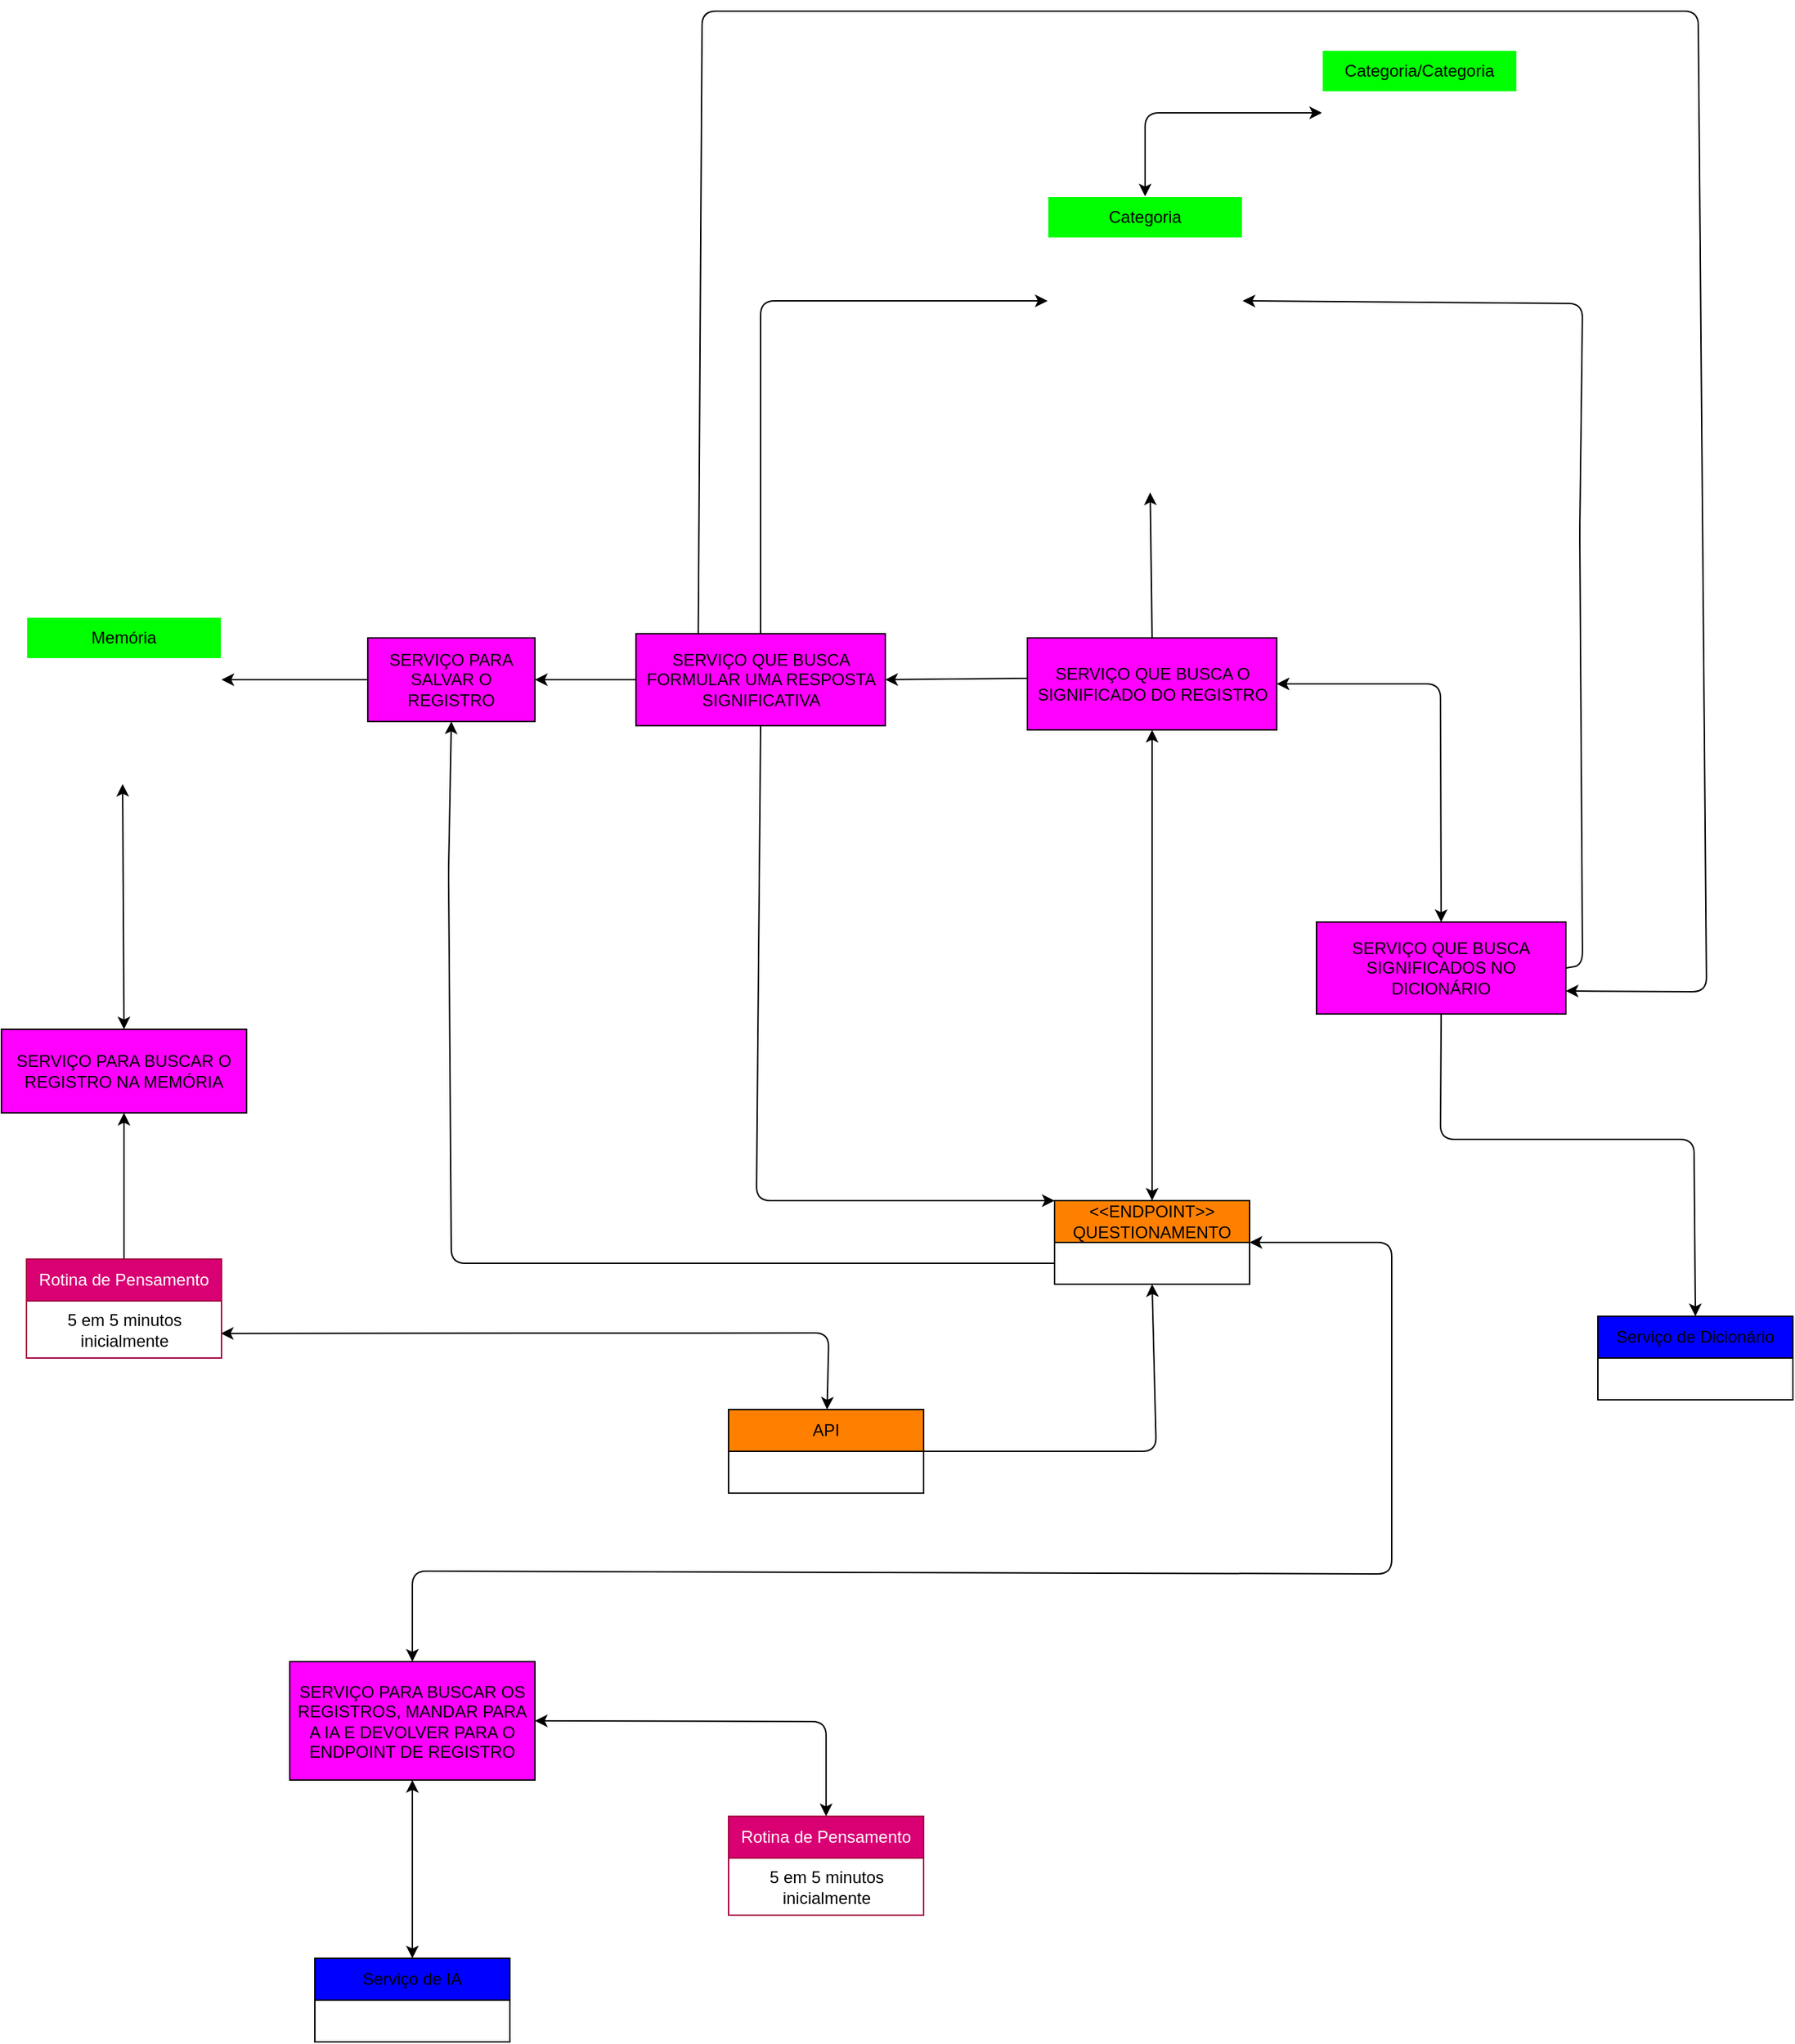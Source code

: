 <mxfile>
    <diagram name="Page-1" id="5f0bae14-7c28-e335-631c-24af17079c00">
        <mxGraphModel dx="863" dy="1443" grid="0" gridSize="10" guides="1" tooltips="1" connect="1" arrows="1" fold="1" page="1" pageScale="1" pageWidth="1100" pageHeight="850" background="none" math="0" shadow="0">
            <root>
                <mxCell id="0"/>
                <mxCell id="1" parent="0"/>
                <mxCell id="202" value="" style="edgeStyle=none;html=1;" parent="1" edge="1">
                    <mxGeometry relative="1" as="geometry">
                        <mxPoint x="447" y="502" as="sourcePoint"/>
                    </mxGeometry>
                </mxCell>
                <mxCell id="216" style="edgeStyle=none;html=1;exitX=0;exitY=0.5;exitDx=0;exitDy=0;entryX=1;entryY=0.5;entryDx=0;entryDy=0;" parent="1" edge="1">
                    <mxGeometry relative="1" as="geometry">
                        <mxPoint x="278" y="254" as="targetPoint"/>
                    </mxGeometry>
                </mxCell>
                <mxCell id="217" style="edgeStyle=none;html=1;entryX=0.5;entryY=0;entryDx=0;entryDy=0;" parent="1" edge="1">
                    <mxGeometry relative="1" as="geometry">
                        <mxPoint x="445.769" y="284" as="sourcePoint"/>
                    </mxGeometry>
                </mxCell>
                <mxCell id="236" value="" style="edgeStyle=none;html=1;" parent="1" edge="1">
                    <mxGeometry relative="1" as="geometry">
                        <mxPoint x="515" y="253.11" as="sourcePoint"/>
                    </mxGeometry>
                </mxCell>
                <mxCell id="212" style="edgeStyle=none;html=1;exitX=0.5;exitY=1;exitDx=0;exitDy=0;entryX=0.5;entryY=0;entryDx=0;entryDy=0;" parent="1" edge="1">
                    <mxGeometry relative="1" as="geometry">
                        <mxPoint x="447" y="392" as="sourcePoint"/>
                    </mxGeometry>
                </mxCell>
                <mxCell id="242" value="" style="edgeStyle=none;html=1;fontColor=#FFFFFF;entryX=0.5;entryY=1;entryDx=0;entryDy=0;exitX=1;exitY=0.5;exitDx=0;exitDy=0;" parent="1" source="239" target="241" edge="1">
                    <mxGeometry relative="1" as="geometry">
                        <Array as="points">
                            <mxPoint x="867" y="745"/>
                        </Array>
                    </mxGeometry>
                </mxCell>
                <mxCell id="315" value="" style="edgeStyle=none;html=1;startArrow=classic;startFill=1;entryX=0.997;entryY=0.569;entryDx=0;entryDy=0;entryPerimeter=0;" parent="1" source="239" target="344" edge="1">
                    <mxGeometry relative="1" as="geometry">
                        <mxPoint x="196" y="745" as="targetPoint"/>
                        <Array as="points">
                            <mxPoint x="632" y="660"/>
                        </Array>
                    </mxGeometry>
                </mxCell>
                <mxCell id="239" value="API" style="swimlane;fontStyle=0;childLayout=stackLayout;horizontal=1;startSize=30;horizontalStack=0;resizeParent=1;resizeParentMax=0;resizeLast=0;collapsible=1;marginBottom=0;whiteSpace=wrap;html=1;fillColor=#FF8000;" parent="1" vertex="1">
                    <mxGeometry x="560" y="715" width="140" height="60" as="geometry"/>
                </mxCell>
                <mxCell id="296" style="edgeStyle=none;html=1;exitX=0;exitY=0.75;exitDx=0;exitDy=0;entryX=0.5;entryY=1;entryDx=0;entryDy=0;startArrow=none;startFill=0;" parent="1" source="241" target="277" edge="1">
                    <mxGeometry relative="1" as="geometry">
                        <Array as="points">
                            <mxPoint x="361" y="610"/>
                            <mxPoint x="359" y="328"/>
                        </Array>
                    </mxGeometry>
                </mxCell>
                <mxCell id="300" style="edgeStyle=none;html=1;exitX=0.5;exitY=0;exitDx=0;exitDy=0;entryX=0.5;entryY=1;entryDx=0;entryDy=0;startArrow=classic;startFill=1;" parent="1" source="241" target="280" edge="1">
                    <mxGeometry relative="1" as="geometry">
                        <Array as="points"/>
                    </mxGeometry>
                </mxCell>
                <mxCell id="241" value="&amp;lt;&amp;lt;ENDPOINT&amp;gt;&amp;gt;&lt;br&gt;QUESTIONAMENTO" style="swimlane;fontStyle=0;childLayout=stackLayout;horizontal=1;startSize=30;horizontalStack=0;resizeParent=1;resizeParentMax=0;resizeLast=0;collapsible=1;marginBottom=0;whiteSpace=wrap;html=1;fillColor=#FF8000;" parent="1" vertex="1">
                    <mxGeometry x="794" y="565" width="140" height="60" as="geometry"/>
                </mxCell>
                <mxCell id="330" style="edgeStyle=none;html=1;exitX=0.5;exitY=0;exitDx=0;exitDy=0;entryX=0;entryY=0.5;entryDx=0;entryDy=0;startArrow=classic;startFill=1;" parent="1" source="256" target="326" edge="1">
                    <mxGeometry relative="1" as="geometry">
                        <Array as="points">
                            <mxPoint x="859" y="-216"/>
                        </Array>
                    </mxGeometry>
                </mxCell>
                <mxCell id="256" value="Categoria" style="swimlane;fontStyle=0;childLayout=stackLayout;horizontal=1;startSize=30;horizontalStack=0;resizeParent=1;resizeParentMax=0;resizeLast=0;collapsible=1;marginBottom=0;whiteSpace=wrap;html=1;labelBackgroundColor=none;strokeColor=#FFFFFF;fontColor=#000000;fillColor=#00FF00;" parent="1" vertex="1">
                    <mxGeometry x="789" y="-156" width="140" height="210" as="geometry"/>
                </mxCell>
                <mxCell id="257" value="_id" style="text;strokeColor=none;fillColor=none;align=left;verticalAlign=middle;spacingLeft=4;spacingRight=4;overflow=hidden;points=[[0,0.5],[1,0.5]];portConstraint=eastwest;rotatable=0;whiteSpace=wrap;html=1;labelBackgroundColor=none;fontColor=#FFFFFF;" parent="256" vertex="1">
                    <mxGeometry y="30" width="140" height="30" as="geometry"/>
                </mxCell>
                <mxCell id="258" value="significado" style="text;strokeColor=none;fillColor=none;align=left;verticalAlign=middle;spacingLeft=4;spacingRight=4;overflow=hidden;points=[[0,0.5],[1,0.5]];portConstraint=eastwest;rotatable=0;whiteSpace=wrap;html=1;labelBackgroundColor=none;fontColor=#FFFFFF;" parent="256" vertex="1">
                    <mxGeometry y="60" width="140" height="30" as="geometry"/>
                </mxCell>
                <mxCell id="259" value="valor" style="text;strokeColor=none;fillColor=none;align=left;verticalAlign=middle;spacingLeft=4;spacingRight=4;overflow=hidden;points=[[0,0.5],[1,0.5]];portConstraint=eastwest;rotatable=0;whiteSpace=wrap;html=1;labelBackgroundColor=none;fontColor=#FFFFFF;" parent="256" vertex="1">
                    <mxGeometry y="90" width="140" height="30" as="geometry"/>
                </mxCell>
                <mxCell id="338" value="_id_memória" style="text;strokeColor=none;fillColor=none;align=left;verticalAlign=middle;spacingLeft=4;spacingRight=4;overflow=hidden;points=[[0,0.5],[1,0.5]];portConstraint=eastwest;rotatable=0;whiteSpace=wrap;html=1;labelBackgroundColor=none;fontColor=#FFFFFF;" vertex="1" parent="256">
                    <mxGeometry y="120" width="140" height="30" as="geometry"/>
                </mxCell>
                <mxCell id="339" value="_id_registro_memoria" style="text;strokeColor=none;fillColor=none;align=left;verticalAlign=middle;spacingLeft=4;spacingRight=4;overflow=hidden;points=[[0,0.5],[1,0.5]];portConstraint=eastwest;rotatable=0;whiteSpace=wrap;html=1;labelBackgroundColor=none;fontColor=#FFFFFF;" vertex="1" parent="256">
                    <mxGeometry y="150" width="140" height="30" as="geometry"/>
                </mxCell>
                <mxCell id="341" value="nome" style="text;strokeColor=none;fillColor=none;align=left;verticalAlign=middle;spacingLeft=4;spacingRight=4;overflow=hidden;points=[[0,0.5],[1,0.5]];portConstraint=eastwest;rotatable=0;whiteSpace=wrap;html=1;labelBackgroundColor=none;fontColor=#FFFFFF;" vertex="1" parent="256">
                    <mxGeometry y="180" width="140" height="30" as="geometry"/>
                </mxCell>
                <mxCell id="262" value="Memória" style="swimlane;fontStyle=0;childLayout=stackLayout;horizontal=1;startSize=30;horizontalStack=0;resizeParent=1;resizeParentMax=0;resizeLast=0;collapsible=1;marginBottom=0;whiteSpace=wrap;html=1;labelBackgroundColor=none;strokeColor=#FFFFFF;fontColor=#000000;fillColor=#00FF00;" parent="1" vertex="1">
                    <mxGeometry x="56" y="146" width="140" height="120" as="geometry"/>
                </mxCell>
                <mxCell id="263" value="_id" style="text;strokeColor=none;fillColor=none;align=left;verticalAlign=middle;spacingLeft=4;spacingRight=4;overflow=hidden;points=[[0,0.5],[1,0.5]];portConstraint=eastwest;rotatable=0;whiteSpace=wrap;html=1;labelBackgroundColor=none;fontColor=#FFFFFF;" parent="262" vertex="1">
                    <mxGeometry y="30" width="140" height="30" as="geometry"/>
                </mxCell>
                <mxCell id="264" value="data" style="text;strokeColor=none;fillColor=none;align=left;verticalAlign=middle;spacingLeft=4;spacingRight=4;overflow=hidden;points=[[0,0.5],[1,0.5]];portConstraint=eastwest;rotatable=0;whiteSpace=wrap;html=1;labelBackgroundColor=none;fontColor=#FFFFFF;" parent="262" vertex="1">
                    <mxGeometry y="60" width="140" height="30" as="geometry"/>
                </mxCell>
                <mxCell id="337" value="registro" style="text;strokeColor=none;fillColor=none;align=left;verticalAlign=middle;spacingLeft=4;spacingRight=4;overflow=hidden;points=[[0,0.5],[1,0.5]];portConstraint=eastwest;rotatable=0;whiteSpace=wrap;html=1;labelBackgroundColor=none;fontColor=#FFFFFF;" vertex="1" parent="262">
                    <mxGeometry y="90" width="140" height="30" as="geometry"/>
                </mxCell>
                <mxCell id="269" value="Serviço de Dicionário" style="swimlane;fontStyle=0;childLayout=stackLayout;horizontal=1;startSize=30;horizontalStack=0;resizeParent=1;resizeParentMax=0;resizeLast=0;collapsible=1;marginBottom=0;whiteSpace=wrap;html=1;fillColor=#0000FF;" parent="1" vertex="1">
                    <mxGeometry x="1184" y="648" width="140" height="60" as="geometry"/>
                </mxCell>
                <mxCell id="295" style="edgeStyle=none;html=1;exitX=0;exitY=0.5;exitDx=0;exitDy=0;entryX=1;entryY=0.5;entryDx=0;entryDy=0;startArrow=none;startFill=0;" parent="1" source="277" target="263" edge="1">
                    <mxGeometry relative="1" as="geometry"/>
                </mxCell>
                <mxCell id="277" value="SERVIÇO PARA SALVAR O REGISTRO" style="whiteSpace=wrap;html=1;fillColor=#FF00FF;fontStyle=0;startSize=30;" parent="1" vertex="1">
                    <mxGeometry x="301" y="161" width="120" height="60" as="geometry"/>
                </mxCell>
                <mxCell id="301" style="edgeStyle=none;html=1;exitX=0.5;exitY=0;exitDx=0;exitDy=0;startArrow=none;startFill=0;entryX=0.526;entryY=1.085;entryDx=0;entryDy=0;entryPerimeter=0;" parent="1" source="280" target="341" edge="1">
                    <mxGeometry relative="1" as="geometry">
                        <mxPoint x="859" y="49" as="targetPoint"/>
                    </mxGeometry>
                </mxCell>
                <mxCell id="302" style="edgeStyle=none;html=1;exitX=1;exitY=0.5;exitDx=0;exitDy=0;entryX=0.5;entryY=0;entryDx=0;entryDy=0;startArrow=classic;startFill=1;" parent="1" source="280" target="285" edge="1">
                    <mxGeometry relative="1" as="geometry">
                        <Array as="points">
                            <mxPoint x="1071" y="194"/>
                        </Array>
                    </mxGeometry>
                </mxCell>
                <mxCell id="280" value="SERVIÇO QUE BUSCA O SIGNIFICADO DO REGISTRO" style="whiteSpace=wrap;html=1;fillColor=#FF00FF;fontStyle=0;startSize=30;" parent="1" vertex="1">
                    <mxGeometry x="774.5" y="161" width="179" height="66" as="geometry"/>
                </mxCell>
                <mxCell id="303" style="edgeStyle=none;html=1;exitX=0.5;exitY=1;exitDx=0;exitDy=0;entryX=0.5;entryY=0;entryDx=0;entryDy=0;startArrow=none;startFill=0;" parent="1" source="285" target="269" edge="1">
                    <mxGeometry relative="1" as="geometry">
                        <Array as="points">
                            <mxPoint x="1071" y="521"/>
                            <mxPoint x="1253" y="521"/>
                        </Array>
                    </mxGeometry>
                </mxCell>
                <mxCell id="306" style="edgeStyle=none;html=1;exitX=1;exitY=0.5;exitDx=0;exitDy=0;entryX=1;entryY=0.5;entryDx=0;entryDy=0;startArrow=none;startFill=0;endArrow=classic;endFill=1;" parent="1" source="285" target="258" edge="1">
                    <mxGeometry relative="1" as="geometry">
                        <Array as="points">
                            <mxPoint x="1173" y="396"/>
                            <mxPoint x="1171" y="85"/>
                            <mxPoint x="1173" y="-79"/>
                        </Array>
                    </mxGeometry>
                </mxCell>
                <mxCell id="285" value="SERVIÇO QUE BUSCA SIGNIFICADOS NO DICIONÁRIO" style="whiteSpace=wrap;html=1;fillColor=#FF00FF;fontStyle=0;startSize=30;" parent="1" vertex="1">
                    <mxGeometry x="982" y="365" width="179" height="66" as="geometry"/>
                </mxCell>
                <mxCell id="294" style="edgeStyle=none;html=1;exitX=0.5;exitY=1;exitDx=0;exitDy=0;entryX=0;entryY=0;entryDx=0;entryDy=0;startArrow=none;startFill=0;" parent="1" source="289" target="241" edge="1">
                    <mxGeometry relative="1" as="geometry">
                        <Array as="points">
                            <mxPoint x="580" y="565"/>
                        </Array>
                    </mxGeometry>
                </mxCell>
                <mxCell id="297" style="edgeStyle=none;html=1;exitX=0;exitY=0.5;exitDx=0;exitDy=0;startArrow=none;startFill=0;entryX=1;entryY=0.5;entryDx=0;entryDy=0;" parent="1" source="289" target="277" edge="1">
                    <mxGeometry relative="1" as="geometry">
                        <mxPoint x="492" y="313" as="targetPoint"/>
                    </mxGeometry>
                </mxCell>
                <mxCell id="305" style="edgeStyle=none;html=1;exitX=1;exitY=0.5;exitDx=0;exitDy=0;startArrow=classic;startFill=1;endArrow=none;endFill=0;" parent="1" source="289" edge="1">
                    <mxGeometry relative="1" as="geometry">
                        <mxPoint x="774" y="190" as="targetPoint"/>
                        <Array as="points"/>
                    </mxGeometry>
                </mxCell>
                <mxCell id="307" style="edgeStyle=none;html=1;exitX=0.5;exitY=0;exitDx=0;exitDy=0;entryX=0;entryY=0.5;entryDx=0;entryDy=0;fontColor=#000000;startArrow=none;startFill=0;endArrow=classic;endFill=1;" parent="1" source="289" target="258" edge="1">
                    <mxGeometry relative="1" as="geometry">
                        <Array as="points">
                            <mxPoint x="583" y="-81"/>
                        </Array>
                    </mxGeometry>
                </mxCell>
                <mxCell id="309" style="edgeStyle=none;html=1;exitX=0.25;exitY=0;exitDx=0;exitDy=0;entryX=1;entryY=0.75;entryDx=0;entryDy=0;fontColor=#000000;startArrow=none;startFill=0;endArrow=classic;endFill=1;" parent="1" source="289" target="285" edge="1">
                    <mxGeometry relative="1" as="geometry">
                        <Array as="points">
                            <mxPoint x="541" y="-289"/>
                            <mxPoint x="1256" y="-289"/>
                            <mxPoint x="1262" y="415"/>
                        </Array>
                    </mxGeometry>
                </mxCell>
                <mxCell id="289" value="SERVIÇO QUE BUSCA FORMULAR UMA RESPOSTA SIGNIFICATIVA" style="whiteSpace=wrap;html=1;fillColor=#FF00FF;fontStyle=0;startSize=30;" parent="1" vertex="1">
                    <mxGeometry x="493.5" y="158" width="179" height="66" as="geometry"/>
                </mxCell>
                <mxCell id="332" style="edgeStyle=none;html=1;exitX=0.5;exitY=0;exitDx=0;exitDy=0;entryX=1;entryY=0.5;entryDx=0;entryDy=0;startArrow=classic;startFill=1;" parent="1" source="310" target="331" edge="1">
                    <mxGeometry relative="1" as="geometry">
                        <Array as="points">
                            <mxPoint x="630" y="939"/>
                        </Array>
                    </mxGeometry>
                </mxCell>
                <mxCell id="310" value="Rotina de Pensamento" style="swimlane;fontStyle=0;childLayout=stackLayout;horizontal=1;startSize=30;horizontalStack=0;resizeParent=1;resizeParentMax=0;resizeLast=0;collapsible=1;marginBottom=0;whiteSpace=wrap;html=1;fillColor=#d80073;fontColor=#ffffff;strokeColor=#A50040;" parent="1" vertex="1">
                    <mxGeometry x="560" y="1007" width="140" height="71" as="geometry"/>
                </mxCell>
                <mxCell id="312" value="5 em 5 minutos&lt;br&gt;inicialmente" style="text;html=1;align=center;verticalAlign=middle;resizable=0;points=[];autosize=1;strokeColor=none;fillColor=none;" parent="310" vertex="1">
                    <mxGeometry y="30" width="140" height="41" as="geometry"/>
                </mxCell>
                <mxCell id="319" style="edgeStyle=none;html=1;entryX=0.5;entryY=1;entryDx=0;entryDy=0;startArrow=none;startFill=1;exitX=0.5;exitY=0;exitDx=0;exitDy=0;" parent="1" source="343" target="317" edge="1">
                    <mxGeometry relative="1" as="geometry">
                        <mxPoint x="126" y="618" as="sourcePoint"/>
                    </mxGeometry>
                </mxCell>
                <mxCell id="320" style="edgeStyle=none;html=1;exitX=0.5;exitY=0;exitDx=0;exitDy=0;startArrow=classic;startFill=1;entryX=0.493;entryY=0.994;entryDx=0;entryDy=0;entryPerimeter=0;" parent="1" source="317" target="337" edge="1">
                    <mxGeometry relative="1" as="geometry"/>
                </mxCell>
                <mxCell id="317" value="SERVIÇO PARA BUSCAR O REGISTRO NA MEMÓRIA" style="whiteSpace=wrap;html=1;fillColor=#FF00FF;fontStyle=0;startSize=30;" parent="1" vertex="1">
                    <mxGeometry x="38" y="442" width="176" height="60" as="geometry"/>
                </mxCell>
                <mxCell id="323" value="Serviço de IA" style="swimlane;fontStyle=0;childLayout=stackLayout;horizontal=1;startSize=30;horizontalStack=0;resizeParent=1;resizeParentMax=0;resizeLast=0;collapsible=1;marginBottom=0;whiteSpace=wrap;html=1;fillColor=#0000FF;" parent="1" vertex="1">
                    <mxGeometry x="263" y="1109" width="140" height="60" as="geometry"/>
                </mxCell>
                <mxCell id="325" value="Categoria/Categoria" style="swimlane;fontStyle=0;childLayout=stackLayout;horizontal=1;startSize=30;horizontalStack=0;resizeParent=1;resizeParentMax=0;resizeLast=0;collapsible=1;marginBottom=0;whiteSpace=wrap;html=1;labelBackgroundColor=none;strokeColor=#FFFFFF;fontColor=#000000;fillColor=#00FF00;" parent="1" vertex="1">
                    <mxGeometry x="986" y="-261" width="140" height="120" as="geometry"/>
                </mxCell>
                <mxCell id="326" value="_id" style="text;strokeColor=none;fillColor=none;align=left;verticalAlign=middle;spacingLeft=4;spacingRight=4;overflow=hidden;points=[[0,0.5],[1,0.5]];portConstraint=eastwest;rotatable=0;whiteSpace=wrap;html=1;labelBackgroundColor=none;fontColor=#FFFFFF;" parent="325" vertex="1">
                    <mxGeometry y="30" width="140" height="30" as="geometry"/>
                </mxCell>
                <mxCell id="327" value="id_categoria" style="text;strokeColor=none;fillColor=none;align=left;verticalAlign=middle;spacingLeft=4;spacingRight=4;overflow=hidden;points=[[0,0.5],[1,0.5]];portConstraint=eastwest;rotatable=0;whiteSpace=wrap;html=1;labelBackgroundColor=none;fontColor=#FFFFFF;" parent="325" vertex="1">
                    <mxGeometry y="60" width="140" height="30" as="geometry"/>
                </mxCell>
                <mxCell id="342" value="id_sub_categoria" style="text;strokeColor=none;fillColor=none;align=left;verticalAlign=middle;spacingLeft=4;spacingRight=4;overflow=hidden;points=[[0,0.5],[1,0.5]];portConstraint=eastwest;rotatable=0;whiteSpace=wrap;html=1;labelBackgroundColor=none;fontColor=#FFFFFF;" vertex="1" parent="325">
                    <mxGeometry y="90" width="140" height="30" as="geometry"/>
                </mxCell>
                <mxCell id="333" style="edgeStyle=none;html=1;exitX=0.5;exitY=1;exitDx=0;exitDy=0;startArrow=classic;startFill=1;entryX=0.5;entryY=0;entryDx=0;entryDy=0;" parent="1" source="331" target="323" edge="1">
                    <mxGeometry relative="1" as="geometry">
                        <mxPoint x="333.273" y="1044" as="targetPoint"/>
                    </mxGeometry>
                </mxCell>
                <mxCell id="335" style="edgeStyle=none;html=1;exitX=0.5;exitY=0;exitDx=0;exitDy=0;entryX=1;entryY=0.5;entryDx=0;entryDy=0;startArrow=classic;startFill=1;" parent="1" source="331" target="241" edge="1">
                    <mxGeometry relative="1" as="geometry">
                        <Array as="points">
                            <mxPoint x="333" y="831"/>
                            <mxPoint x="1036" y="833"/>
                            <mxPoint x="1036" y="595"/>
                        </Array>
                    </mxGeometry>
                </mxCell>
                <mxCell id="331" value="SERVIÇO PARA BUSCAR OS REGISTROS, MANDAR PARA A IA E DEVOLVER PARA O ENDPOINT DE REGISTRO" style="whiteSpace=wrap;html=1;fillColor=#FF00FF;fontStyle=0;startSize=30;" parent="1" vertex="1">
                    <mxGeometry x="245" y="896" width="176" height="85" as="geometry"/>
                </mxCell>
                <mxCell id="343" value="Rotina de Pensamento" style="swimlane;fontStyle=0;childLayout=stackLayout;horizontal=1;startSize=30;horizontalStack=0;resizeParent=1;resizeParentMax=0;resizeLast=0;collapsible=1;marginBottom=0;whiteSpace=wrap;html=1;fillColor=#d80073;fontColor=#ffffff;strokeColor=#A50040;" vertex="1" parent="1">
                    <mxGeometry x="56" y="607" width="140" height="71" as="geometry"/>
                </mxCell>
                <mxCell id="344" value="5 em 5 minutos&lt;br&gt;inicialmente" style="text;html=1;align=center;verticalAlign=middle;resizable=0;points=[];autosize=1;strokeColor=none;fillColor=none;" vertex="1" parent="343">
                    <mxGeometry y="30" width="140" height="41" as="geometry"/>
                </mxCell>
            </root>
        </mxGraphModel>
    </diagram>
</mxfile>